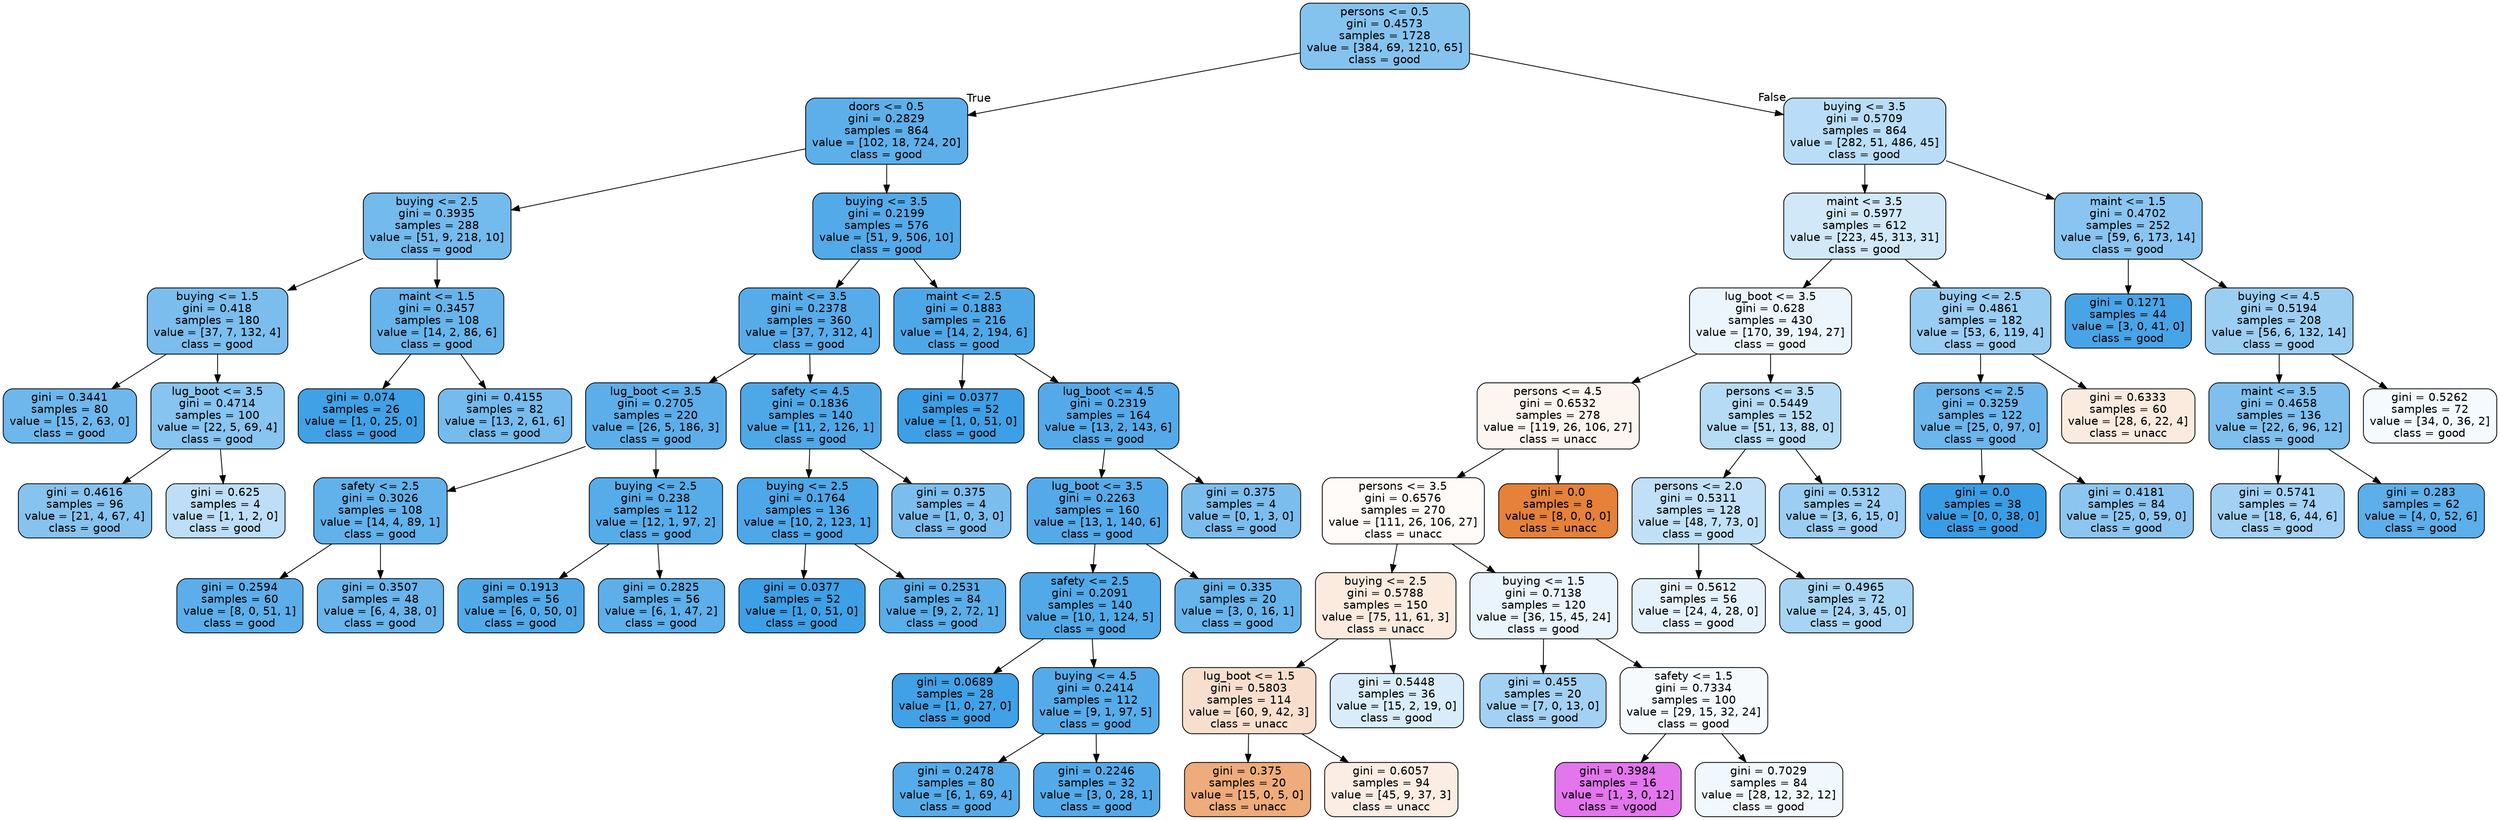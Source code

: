 digraph Tree {
node [shape=box, style="filled, rounded", color="black", fontname=helvetica] ;
edge [fontname=helvetica] ;
0 [label="persons <= 0.5\ngini = 0.4573\nsamples = 1728\nvalue = [384, 69, 1210, 65]\nclass = good", fillcolor="#399de59d"] ;
1 [label="doors <= 0.5\ngini = 0.2829\nsamples = 864\nvalue = [102, 18, 724, 20]\nclass = good", fillcolor="#399de5d0"] ;
0 -> 1 [labeldistance=2.5, labelangle=45, headlabel="True"] ;
2 [label="buying <= 2.5\ngini = 0.3935\nsamples = 288\nvalue = [51, 9, 218, 10]\nclass = good", fillcolor="#399de5b4"] ;
1 -> 2 ;
3 [label="buying <= 1.5\ngini = 0.418\nsamples = 180\nvalue = [37, 7, 132, 4]\nclass = good", fillcolor="#399de5a9"] ;
2 -> 3 ;
4 [label="gini = 0.3441\nsamples = 80\nvalue = [15, 2, 63, 0]\nclass = good", fillcolor="#399de5bc"] ;
3 -> 4 ;
5 [label="lug_boot <= 3.5\ngini = 0.4714\nsamples = 100\nvalue = [22, 5, 69, 4]\nclass = good", fillcolor="#399de59a"] ;
3 -> 5 ;
6 [label="gini = 0.4616\nsamples = 96\nvalue = [21, 4, 67, 4]\nclass = good", fillcolor="#399de59c"] ;
5 -> 6 ;
7 [label="gini = 0.625\nsamples = 4\nvalue = [1, 1, 2, 0]\nclass = good", fillcolor="#399de555"] ;
5 -> 7 ;
8 [label="maint <= 1.5\ngini = 0.3457\nsamples = 108\nvalue = [14, 2, 86, 6]\nclass = good", fillcolor="#399de5c3"] ;
2 -> 8 ;
9 [label="gini = 0.074\nsamples = 26\nvalue = [1, 0, 25, 0]\nclass = good", fillcolor="#399de5f5"] ;
8 -> 9 ;
10 [label="gini = 0.4155\nsamples = 82\nvalue = [13, 2, 61, 6]\nclass = good", fillcolor="#399de5b1"] ;
8 -> 10 ;
11 [label="buying <= 3.5\ngini = 0.2199\nsamples = 576\nvalue = [51, 9, 506, 10]\nclass = good", fillcolor="#399de5dd"] ;
1 -> 11 ;
12 [label="maint <= 3.5\ngini = 0.2378\nsamples = 360\nvalue = [37, 7, 312, 4]\nclass = good", fillcolor="#399de5d9"] ;
11 -> 12 ;
13 [label="lug_boot <= 3.5\ngini = 0.2705\nsamples = 220\nvalue = [26, 5, 186, 3]\nclass = good", fillcolor="#399de5d2"] ;
12 -> 13 ;
14 [label="safety <= 2.5\ngini = 0.3026\nsamples = 108\nvalue = [14, 4, 89, 1]\nclass = good", fillcolor="#399de5cb"] ;
13 -> 14 ;
15 [label="gini = 0.2594\nsamples = 60\nvalue = [8, 0, 51, 1]\nclass = good", fillcolor="#399de5d3"] ;
14 -> 15 ;
16 [label="gini = 0.3507\nsamples = 48\nvalue = [6, 4, 38, 0]\nclass = good", fillcolor="#399de5c2"] ;
14 -> 16 ;
17 [label="buying <= 2.5\ngini = 0.238\nsamples = 112\nvalue = [12, 1, 97, 2]\nclass = good", fillcolor="#399de5d9"] ;
13 -> 17 ;
18 [label="gini = 0.1913\nsamples = 56\nvalue = [6, 0, 50, 0]\nclass = good", fillcolor="#399de5e0"] ;
17 -> 18 ;
19 [label="gini = 0.2825\nsamples = 56\nvalue = [6, 1, 47, 2]\nclass = good", fillcolor="#399de5d1"] ;
17 -> 19 ;
20 [label="safety <= 4.5\ngini = 0.1836\nsamples = 140\nvalue = [11, 2, 126, 1]\nclass = good", fillcolor="#399de5e3"] ;
12 -> 20 ;
21 [label="buying <= 2.5\ngini = 0.1764\nsamples = 136\nvalue = [10, 2, 123, 1]\nclass = good", fillcolor="#399de5e5"] ;
20 -> 21 ;
22 [label="gini = 0.0377\nsamples = 52\nvalue = [1, 0, 51, 0]\nclass = good", fillcolor="#399de5fa"] ;
21 -> 22 ;
23 [label="gini = 0.2531\nsamples = 84\nvalue = [9, 2, 72, 1]\nclass = good", fillcolor="#399de5d6"] ;
21 -> 23 ;
24 [label="gini = 0.375\nsamples = 4\nvalue = [1, 0, 3, 0]\nclass = good", fillcolor="#399de5aa"] ;
20 -> 24 ;
25 [label="maint <= 2.5\ngini = 0.1883\nsamples = 216\nvalue = [14, 2, 194, 6]\nclass = good", fillcolor="#399de5e3"] ;
11 -> 25 ;
26 [label="gini = 0.0377\nsamples = 52\nvalue = [1, 0, 51, 0]\nclass = good", fillcolor="#399de5fa"] ;
25 -> 26 ;
27 [label="lug_boot <= 4.5\ngini = 0.2319\nsamples = 164\nvalue = [13, 2, 143, 6]\nclass = good", fillcolor="#399de5dc"] ;
25 -> 27 ;
28 [label="lug_boot <= 3.5\ngini = 0.2263\nsamples = 160\nvalue = [13, 1, 140, 6]\nclass = good", fillcolor="#399de5dc"] ;
27 -> 28 ;
29 [label="safety <= 2.5\ngini = 0.2091\nsamples = 140\nvalue = [10, 1, 124, 5]\nclass = good", fillcolor="#399de5e0"] ;
28 -> 29 ;
30 [label="gini = 0.0689\nsamples = 28\nvalue = [1, 0, 27, 0]\nclass = good", fillcolor="#399de5f6"] ;
29 -> 30 ;
31 [label="buying <= 4.5\ngini = 0.2414\nsamples = 112\nvalue = [9, 1, 97, 5]\nclass = good", fillcolor="#399de5da"] ;
29 -> 31 ;
32 [label="gini = 0.2478\nsamples = 80\nvalue = [6, 1, 69, 4]\nclass = good", fillcolor="#399de5d9"] ;
31 -> 32 ;
33 [label="gini = 0.2246\nsamples = 32\nvalue = [3, 0, 28, 1]\nclass = good", fillcolor="#399de5dc"] ;
31 -> 33 ;
34 [label="gini = 0.335\nsamples = 20\nvalue = [3, 0, 16, 1]\nclass = good", fillcolor="#399de5c3"] ;
28 -> 34 ;
35 [label="gini = 0.375\nsamples = 4\nvalue = [0, 1, 3, 0]\nclass = good", fillcolor="#399de5aa"] ;
27 -> 35 ;
36 [label="buying <= 3.5\ngini = 0.5709\nsamples = 864\nvalue = [282, 51, 486, 45]\nclass = good", fillcolor="#399de559"] ;
0 -> 36 [labeldistance=2.5, labelangle=-45, headlabel="False"] ;
37 [label="maint <= 3.5\ngini = 0.5977\nsamples = 612\nvalue = [223, 45, 313, 31]\nclass = good", fillcolor="#399de53b"] ;
36 -> 37 ;
38 [label="lug_boot <= 3.5\ngini = 0.628\nsamples = 430\nvalue = [170, 39, 194, 27]\nclass = good", fillcolor="#399de518"] ;
37 -> 38 ;
39 [label="persons <= 4.5\ngini = 0.6532\nsamples = 278\nvalue = [119, 26, 106, 27]\nclass = unacc", fillcolor="#e5813913"] ;
38 -> 39 ;
40 [label="persons <= 3.5\ngini = 0.6576\nsamples = 270\nvalue = [111, 26, 106, 27]\nclass = unacc", fillcolor="#e5813908"] ;
39 -> 40 ;
41 [label="buying <= 2.5\ngini = 0.5788\nsamples = 150\nvalue = [75, 11, 61, 3]\nclass = unacc", fillcolor="#e5813928"] ;
40 -> 41 ;
42 [label="lug_boot <= 1.5\ngini = 0.5803\nsamples = 114\nvalue = [60, 9, 42, 3]\nclass = unacc", fillcolor="#e5813940"] ;
41 -> 42 ;
43 [label="gini = 0.375\nsamples = 20\nvalue = [15, 0, 5, 0]\nclass = unacc", fillcolor="#e58139aa"] ;
42 -> 43 ;
44 [label="gini = 0.6057\nsamples = 94\nvalue = [45, 9, 37, 3]\nclass = unacc", fillcolor="#e5813924"] ;
42 -> 44 ;
45 [label="gini = 0.5448\nsamples = 36\nvalue = [15, 2, 19, 0]\nclass = good", fillcolor="#399de531"] ;
41 -> 45 ;
46 [label="buying <= 1.5\ngini = 0.7138\nsamples = 120\nvalue = [36, 15, 45, 24]\nclass = good", fillcolor="#399de51b"] ;
40 -> 46 ;
47 [label="gini = 0.455\nsamples = 20\nvalue = [7, 0, 13, 0]\nclass = good", fillcolor="#399de576"] ;
46 -> 47 ;
48 [label="safety <= 1.5\ngini = 0.7334\nsamples = 100\nvalue = [29, 15, 32, 24]\nclass = good", fillcolor="#399de50b"] ;
46 -> 48 ;
49 [label="gini = 0.3984\nsamples = 16\nvalue = [1, 3, 0, 12]\nclass = vgood", fillcolor="#d739e5b1"] ;
48 -> 49 ;
50 [label="gini = 0.7029\nsamples = 84\nvalue = [28, 12, 32, 12]\nclass = good", fillcolor="#399de512"] ;
48 -> 50 ;
51 [label="gini = 0.0\nsamples = 8\nvalue = [8, 0, 0, 0]\nclass = unacc", fillcolor="#e58139ff"] ;
39 -> 51 ;
52 [label="persons <= 3.5\ngini = 0.5449\nsamples = 152\nvalue = [51, 13, 88, 0]\nclass = good", fillcolor="#399de55d"] ;
38 -> 52 ;
53 [label="persons <= 2.0\ngini = 0.5311\nsamples = 128\nvalue = [48, 7, 73, 0]\nclass = good", fillcolor="#399de550"] ;
52 -> 53 ;
54 [label="gini = 0.5612\nsamples = 56\nvalue = [24, 4, 28, 0]\nclass = good", fillcolor="#399de520"] ;
53 -> 54 ;
55 [label="gini = 0.4965\nsamples = 72\nvalue = [24, 3, 45, 0]\nclass = good", fillcolor="#399de570"] ;
53 -> 55 ;
56 [label="gini = 0.5312\nsamples = 24\nvalue = [3, 6, 15, 0]\nclass = good", fillcolor="#399de580"] ;
52 -> 56 ;
57 [label="buying <= 2.5\ngini = 0.4861\nsamples = 182\nvalue = [53, 6, 119, 4]\nclass = good", fillcolor="#399de582"] ;
37 -> 57 ;
58 [label="persons <= 2.5\ngini = 0.3259\nsamples = 122\nvalue = [25, 0, 97, 0]\nclass = good", fillcolor="#399de5bd"] ;
57 -> 58 ;
59 [label="gini = 0.0\nsamples = 38\nvalue = [0, 0, 38, 0]\nclass = good", fillcolor="#399de5ff"] ;
58 -> 59 ;
60 [label="gini = 0.4181\nsamples = 84\nvalue = [25, 0, 59, 0]\nclass = good", fillcolor="#399de593"] ;
58 -> 60 ;
61 [label="gini = 0.6333\nsamples = 60\nvalue = [28, 6, 22, 4]\nclass = unacc", fillcolor="#e5813928"] ;
57 -> 61 ;
62 [label="maint <= 1.5\ngini = 0.4702\nsamples = 252\nvalue = [59, 6, 173, 14]\nclass = good", fillcolor="#399de597"] ;
36 -> 62 ;
63 [label="gini = 0.1271\nsamples = 44\nvalue = [3, 0, 41, 0]\nclass = good", fillcolor="#399de5ec"] ;
62 -> 63 ;
64 [label="buying <= 4.5\ngini = 0.5194\nsamples = 208\nvalue = [56, 6, 132, 14]\nclass = good", fillcolor="#399de57f"] ;
62 -> 64 ;
65 [label="maint <= 3.5\ngini = 0.4658\nsamples = 136\nvalue = [22, 6, 96, 12]\nclass = good", fillcolor="#399de5a6"] ;
64 -> 65 ;
66 [label="gini = 0.5741\nsamples = 74\nvalue = [18, 6, 44, 6]\nclass = good", fillcolor="#399de576"] ;
65 -> 66 ;
67 [label="gini = 0.283\nsamples = 62\nvalue = [4, 0, 52, 6]\nclass = good", fillcolor="#399de5d1"] ;
65 -> 67 ;
68 [label="gini = 0.5262\nsamples = 72\nvalue = [34, 0, 36, 2]\nclass = good", fillcolor="#399de50d"] ;
64 -> 68 ;
}